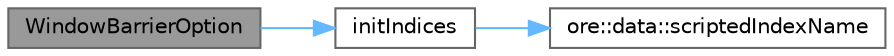 digraph "WindowBarrierOption"
{
 // INTERACTIVE_SVG=YES
 // LATEX_PDF_SIZE
  bgcolor="transparent";
  edge [fontname=Helvetica,fontsize=10,labelfontname=Helvetica,labelfontsize=10];
  node [fontname=Helvetica,fontsize=10,shape=box,height=0.2,width=0.4];
  rankdir="LR";
  Node1 [label="WindowBarrierOption",height=0.2,width=0.4,color="gray40", fillcolor="grey60", style="filled", fontcolor="black",tooltip=" "];
  Node1 -> Node2 [color="steelblue1",style="solid"];
  Node2 [label="initIndices",height=0.2,width=0.4,color="grey40", fillcolor="white", style="filled",URL="$classore_1_1data_1_1_window_barrier_option.html#a207c6701b5856e4a18bf06f71ce54287",tooltip=" "];
  Node2 -> Node3 [color="steelblue1",style="solid"];
  Node3 [label="ore::data::scriptedIndexName",height=0.2,width=0.4,color="grey40", fillcolor="white", style="filled",URL="$namespaceore_1_1data.html#a425a020b34a447b90e7656c00c54d2db",tooltip=" "];
}
